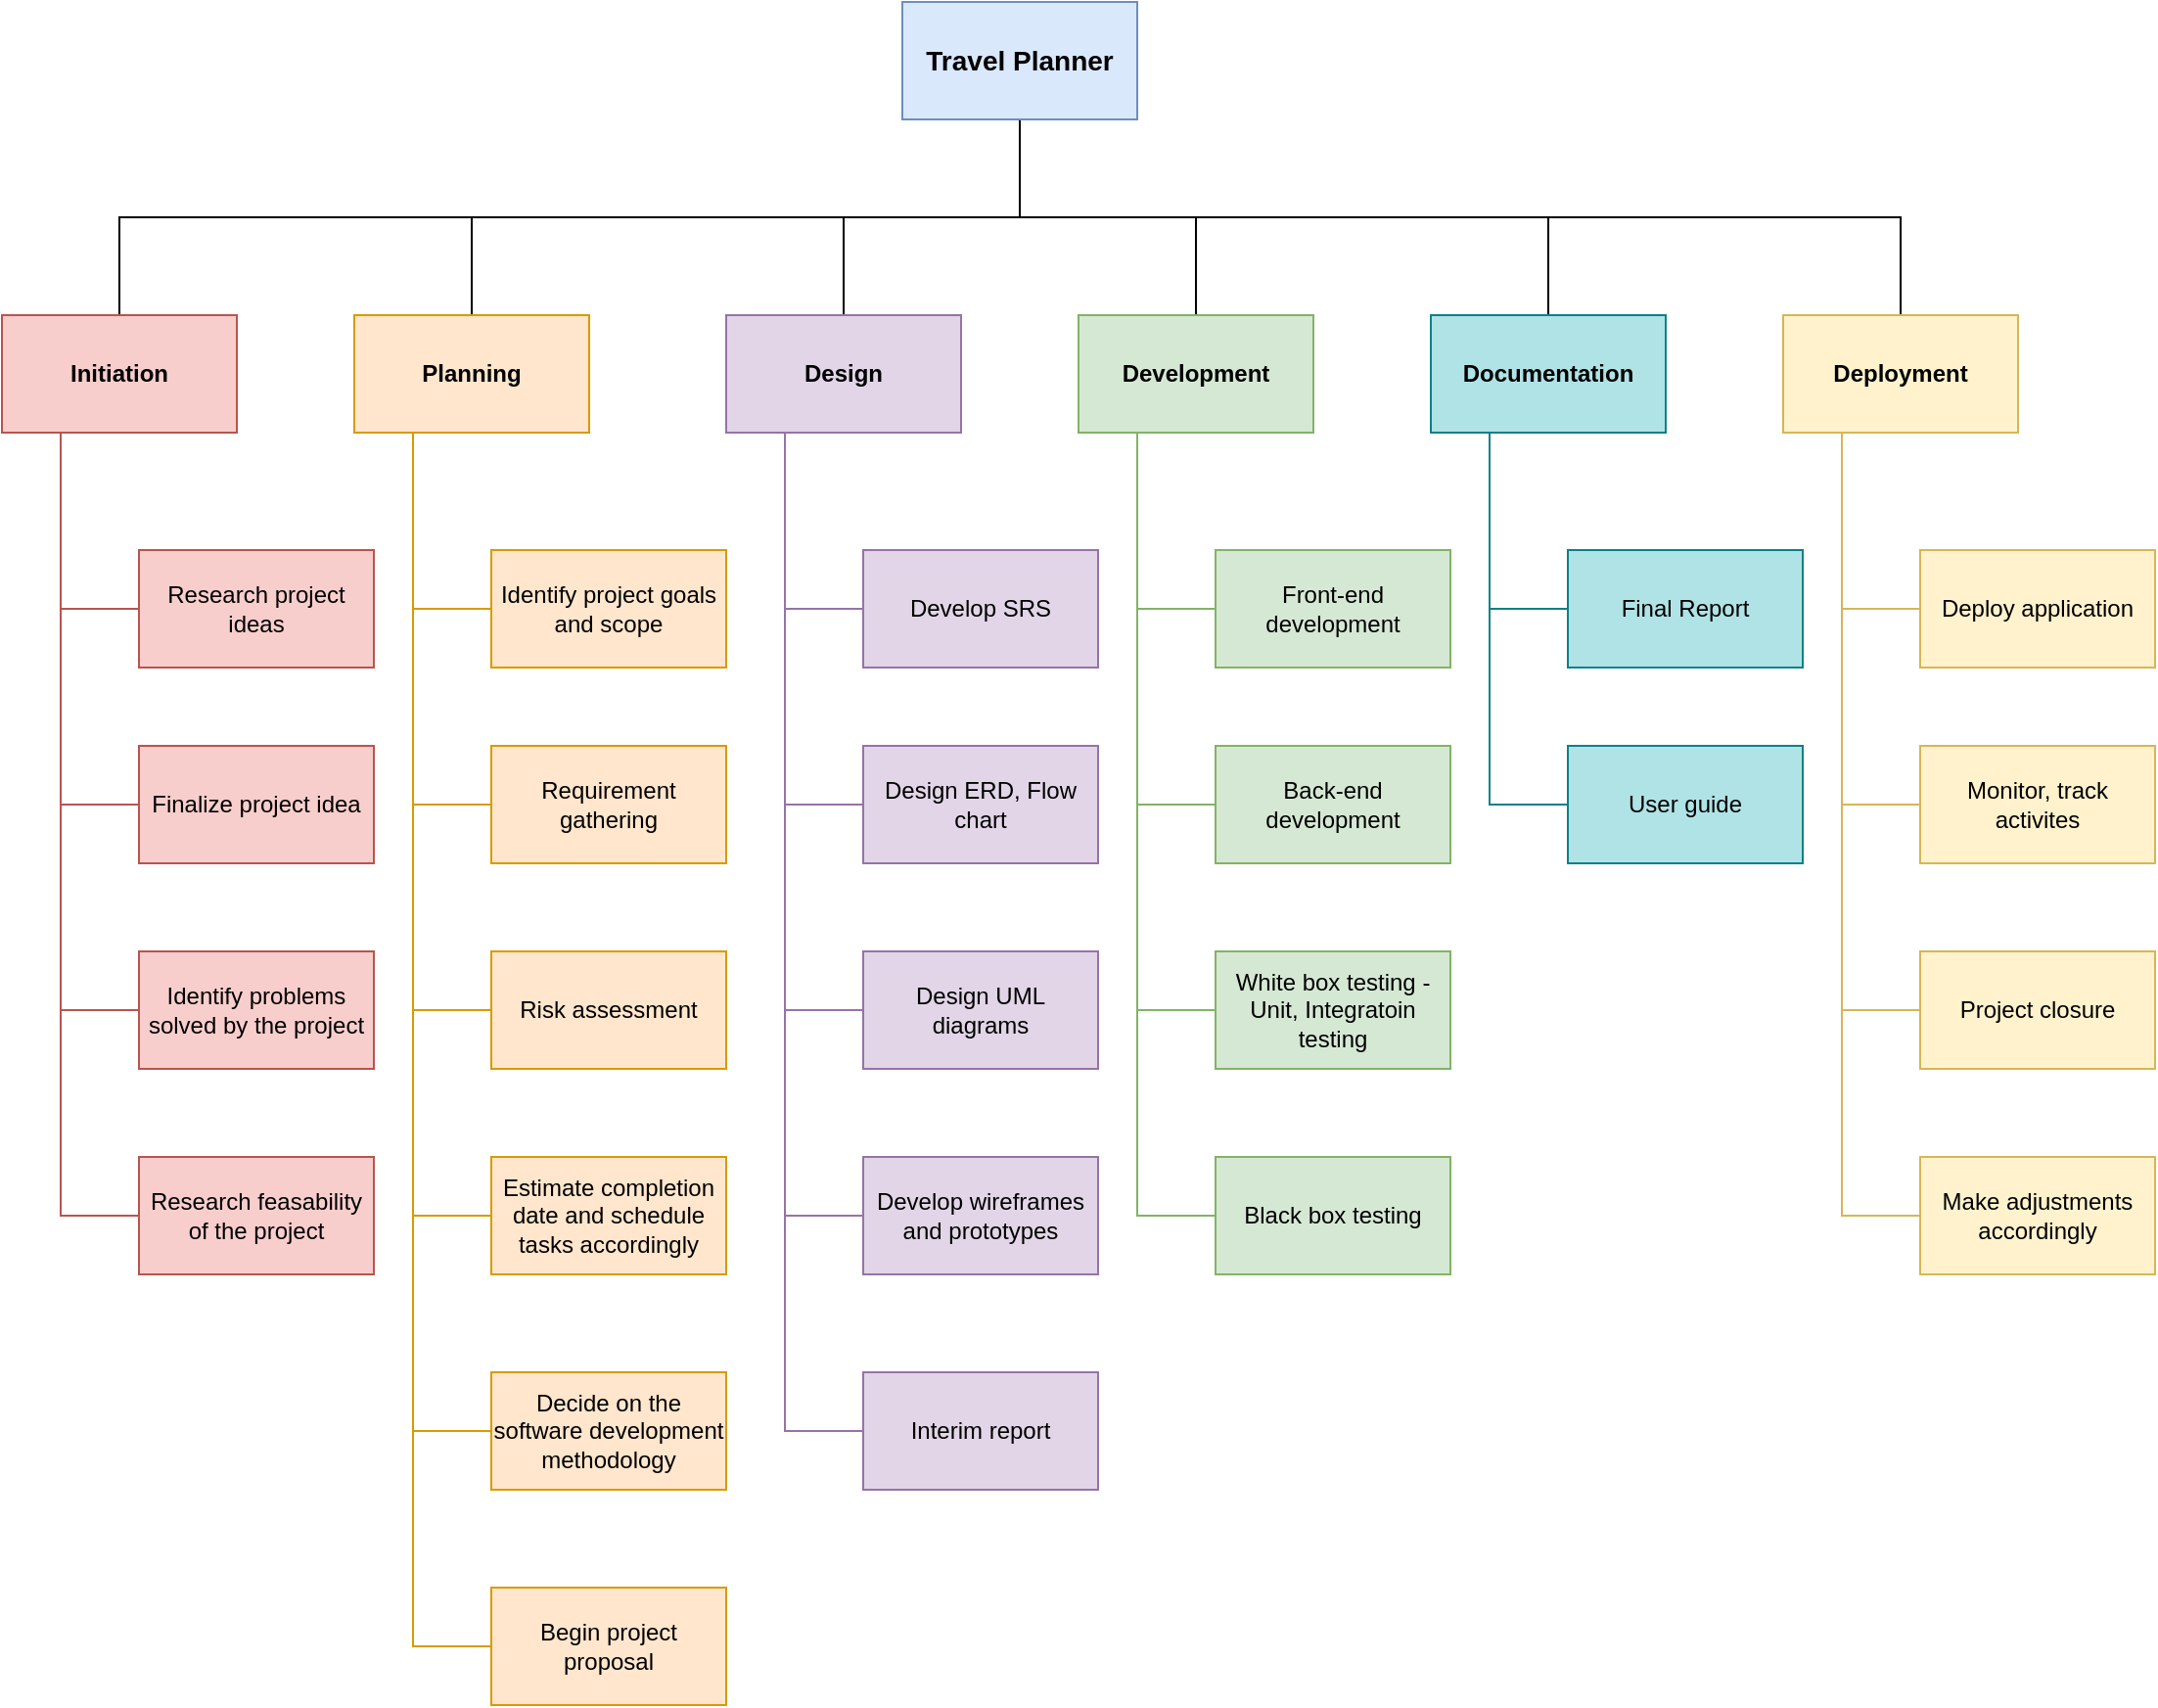 <mxfile version="22.0.2" type="device">
  <diagram name="Page-1" id="sKDGrgg-4e8HEx4262xj">
    <mxGraphModel dx="1467" dy="953" grid="1" gridSize="10" guides="1" tooltips="1" connect="1" arrows="1" fold="1" page="1" pageScale="1" pageWidth="827" pageHeight="1169" math="0" shadow="0">
      <root>
        <mxCell id="0" />
        <mxCell id="1" parent="0" />
        <mxCell id="LmtkI2Z2XZf2oRWt__9S-68" style="edgeStyle=orthogonalEdgeStyle;rounded=0;orthogonalLoop=1;jettySize=auto;html=1;exitX=0.5;exitY=1;exitDx=0;exitDy=0;entryX=0.5;entryY=0;entryDx=0;entryDy=0;endArrow=none;endFill=0;" edge="1" parent="1" source="eoe2bmUxkcTKK9iqaYhG-2" target="LmtkI2Z2XZf2oRWt__9S-43">
          <mxGeometry relative="1" as="geometry" />
        </mxCell>
        <mxCell id="LmtkI2Z2XZf2oRWt__9S-69" style="edgeStyle=orthogonalEdgeStyle;rounded=0;orthogonalLoop=1;jettySize=auto;html=1;exitX=0.5;exitY=1;exitDx=0;exitDy=0;entryX=0.5;entryY=0;entryDx=0;entryDy=0;endArrow=none;endFill=0;" edge="1" parent="1" source="eoe2bmUxkcTKK9iqaYhG-2" target="LmtkI2Z2XZf2oRWt__9S-50">
          <mxGeometry relative="1" as="geometry" />
        </mxCell>
        <mxCell id="LmtkI2Z2XZf2oRWt__9S-70" style="edgeStyle=orthogonalEdgeStyle;rounded=0;orthogonalLoop=1;jettySize=auto;html=1;exitX=0.5;exitY=1;exitDx=0;exitDy=0;entryX=0.5;entryY=0;entryDx=0;entryDy=0;endArrow=none;endFill=0;" edge="1" parent="1" source="eoe2bmUxkcTKK9iqaYhG-2" target="LmtkI2Z2XZf2oRWt__9S-57">
          <mxGeometry relative="1" as="geometry" />
        </mxCell>
        <mxCell id="LmtkI2Z2XZf2oRWt__9S-71" style="edgeStyle=orthogonalEdgeStyle;rounded=0;orthogonalLoop=1;jettySize=auto;html=1;exitX=0.5;exitY=1;exitDx=0;exitDy=0;endArrow=none;endFill=0;" edge="1" parent="1" source="eoe2bmUxkcTKK9iqaYhG-2" target="LmtkI2Z2XZf2oRWt__9S-35">
          <mxGeometry relative="1" as="geometry" />
        </mxCell>
        <mxCell id="LmtkI2Z2XZf2oRWt__9S-72" style="edgeStyle=orthogonalEdgeStyle;rounded=0;orthogonalLoop=1;jettySize=auto;html=1;exitX=0.5;exitY=1;exitDx=0;exitDy=0;entryX=0.5;entryY=0;entryDx=0;entryDy=0;endArrow=none;endFill=0;" edge="1" parent="1" source="eoe2bmUxkcTKK9iqaYhG-2" target="LmtkI2Z2XZf2oRWt__9S-8">
          <mxGeometry relative="1" as="geometry" />
        </mxCell>
        <mxCell id="LmtkI2Z2XZf2oRWt__9S-80" style="edgeStyle=orthogonalEdgeStyle;rounded=0;orthogonalLoop=1;jettySize=auto;html=1;exitX=0.5;exitY=1;exitDx=0;exitDy=0;entryX=0.5;entryY=0;entryDx=0;entryDy=0;endArrow=none;endFill=0;" edge="1" parent="1" source="eoe2bmUxkcTKK9iqaYhG-2" target="LmtkI2Z2XZf2oRWt__9S-76">
          <mxGeometry relative="1" as="geometry" />
        </mxCell>
        <mxCell id="eoe2bmUxkcTKK9iqaYhG-2" value="&lt;font style=&quot;font-size: 14px;&quot;&gt;&lt;b&gt;Travel Planner&lt;/b&gt;&lt;/font&gt;" style="rounded=0;whiteSpace=wrap;html=1;fillColor=#dae8fc;strokeColor=#6c8ebf;" parent="1" vertex="1">
          <mxGeometry x="470" y="40" width="120" height="60" as="geometry" />
        </mxCell>
        <mxCell id="LmtkI2Z2XZf2oRWt__9S-17" style="edgeStyle=orthogonalEdgeStyle;rounded=0;orthogonalLoop=1;jettySize=auto;html=1;exitX=0.25;exitY=1;exitDx=0;exitDy=0;entryX=0;entryY=0.5;entryDx=0;entryDy=0;endArrow=none;endFill=0;fillColor=#f8cecc;strokeColor=#b85450;" edge="1" parent="1" source="LmtkI2Z2XZf2oRWt__9S-8" target="LmtkI2Z2XZf2oRWt__9S-13">
          <mxGeometry relative="1" as="geometry" />
        </mxCell>
        <mxCell id="LmtkI2Z2XZf2oRWt__9S-98" style="edgeStyle=orthogonalEdgeStyle;rounded=0;orthogonalLoop=1;jettySize=auto;html=1;exitX=0.25;exitY=1;exitDx=0;exitDy=0;entryX=0;entryY=0.5;entryDx=0;entryDy=0;endArrow=none;endFill=0;fillColor=#f8cecc;strokeColor=#b85450;" edge="1" parent="1" source="LmtkI2Z2XZf2oRWt__9S-8" target="LmtkI2Z2XZf2oRWt__9S-97">
          <mxGeometry relative="1" as="geometry" />
        </mxCell>
        <mxCell id="LmtkI2Z2XZf2oRWt__9S-99" style="edgeStyle=orthogonalEdgeStyle;rounded=0;orthogonalLoop=1;jettySize=auto;html=1;exitX=0.25;exitY=1;exitDx=0;exitDy=0;entryX=0;entryY=0.5;entryDx=0;entryDy=0;endArrow=none;endFill=0;fillColor=#f8cecc;strokeColor=#b85450;" edge="1" parent="1" source="LmtkI2Z2XZf2oRWt__9S-8" target="LmtkI2Z2XZf2oRWt__9S-14">
          <mxGeometry relative="1" as="geometry" />
        </mxCell>
        <mxCell id="LmtkI2Z2XZf2oRWt__9S-100" style="edgeStyle=orthogonalEdgeStyle;rounded=0;orthogonalLoop=1;jettySize=auto;html=1;exitX=0.25;exitY=1;exitDx=0;exitDy=0;entryX=0;entryY=0.5;entryDx=0;entryDy=0;endArrow=none;endFill=0;fillColor=#f8cecc;strokeColor=#b85450;" edge="1" parent="1" source="LmtkI2Z2XZf2oRWt__9S-8" target="LmtkI2Z2XZf2oRWt__9S-96">
          <mxGeometry relative="1" as="geometry" />
        </mxCell>
        <mxCell id="LmtkI2Z2XZf2oRWt__9S-8" value="Initiation" style="whiteSpace=wrap;html=1;fillColor=#f8cecc;strokeColor=#b85450;fontStyle=1" vertex="1" parent="1">
          <mxGeometry x="10" y="200" width="120" height="60" as="geometry" />
        </mxCell>
        <mxCell id="LmtkI2Z2XZf2oRWt__9S-13" value="Research project ideas" style="whiteSpace=wrap;html=1;fillColor=#f8cecc;strokeColor=#b85450;" vertex="1" parent="1">
          <mxGeometry x="80" y="320" width="120" height="60" as="geometry" />
        </mxCell>
        <mxCell id="LmtkI2Z2XZf2oRWt__9S-14" value="Identify problems solved by the project" style="whiteSpace=wrap;html=1;fillColor=#f8cecc;strokeColor=#b85450;" vertex="1" parent="1">
          <mxGeometry x="80" y="525" width="120" height="60" as="geometry" />
        </mxCell>
        <mxCell id="LmtkI2Z2XZf2oRWt__9S-32" style="edgeStyle=orthogonalEdgeStyle;rounded=0;orthogonalLoop=1;jettySize=auto;html=1;exitX=0.25;exitY=1;exitDx=0;exitDy=0;entryX=0;entryY=0.5;entryDx=0;entryDy=0;endArrow=none;endFill=0;fillColor=#ffe6cc;strokeColor=#d79b00;" edge="1" source="LmtkI2Z2XZf2oRWt__9S-35" target="LmtkI2Z2XZf2oRWt__9S-36" parent="1">
          <mxGeometry relative="1" as="geometry" />
        </mxCell>
        <mxCell id="LmtkI2Z2XZf2oRWt__9S-33" style="edgeStyle=orthogonalEdgeStyle;rounded=0;orthogonalLoop=1;jettySize=auto;html=1;exitX=0.25;exitY=1;exitDx=0;exitDy=0;entryX=0;entryY=0.5;entryDx=0;entryDy=0;endArrow=none;endFill=0;fillColor=#ffe6cc;strokeColor=#d79b00;" edge="1" source="LmtkI2Z2XZf2oRWt__9S-35" target="LmtkI2Z2XZf2oRWt__9S-37" parent="1">
          <mxGeometry relative="1" as="geometry" />
        </mxCell>
        <mxCell id="LmtkI2Z2XZf2oRWt__9S-34" style="edgeStyle=orthogonalEdgeStyle;rounded=0;orthogonalLoop=1;jettySize=auto;html=1;exitX=0.25;exitY=1;exitDx=0;exitDy=0;entryX=0;entryY=0.5;entryDx=0;entryDy=0;endArrow=none;endFill=0;fillColor=#ffe6cc;strokeColor=#d79b00;" edge="1" source="LmtkI2Z2XZf2oRWt__9S-35" target="LmtkI2Z2XZf2oRWt__9S-38" parent="1">
          <mxGeometry relative="1" as="geometry" />
        </mxCell>
        <mxCell id="LmtkI2Z2XZf2oRWt__9S-82" style="edgeStyle=orthogonalEdgeStyle;rounded=0;orthogonalLoop=1;jettySize=auto;html=1;exitX=0.25;exitY=1;exitDx=0;exitDy=0;entryX=0;entryY=0.5;entryDx=0;entryDy=0;endArrow=none;endFill=0;fillColor=#ffe6cc;strokeColor=#d79b00;" edge="1" parent="1" source="LmtkI2Z2XZf2oRWt__9S-35" target="LmtkI2Z2XZf2oRWt__9S-81">
          <mxGeometry relative="1" as="geometry" />
        </mxCell>
        <mxCell id="LmtkI2Z2XZf2oRWt__9S-84" style="edgeStyle=orthogonalEdgeStyle;rounded=0;orthogonalLoop=1;jettySize=auto;html=1;exitX=0.25;exitY=1;exitDx=0;exitDy=0;entryX=0;entryY=0.5;entryDx=0;entryDy=0;endArrow=none;endFill=0;fillColor=#ffe6cc;strokeColor=#d79b00;" edge="1" parent="1" source="LmtkI2Z2XZf2oRWt__9S-35" target="LmtkI2Z2XZf2oRWt__9S-83">
          <mxGeometry relative="1" as="geometry" />
        </mxCell>
        <mxCell id="LmtkI2Z2XZf2oRWt__9S-92" style="edgeStyle=orthogonalEdgeStyle;rounded=0;orthogonalLoop=1;jettySize=auto;html=1;exitX=0.25;exitY=1;exitDx=0;exitDy=0;entryX=0;entryY=0.5;entryDx=0;entryDy=0;endArrow=none;endFill=0;fillColor=#ffe6cc;strokeColor=#d79b00;" edge="1" parent="1" source="LmtkI2Z2XZf2oRWt__9S-35" target="LmtkI2Z2XZf2oRWt__9S-91">
          <mxGeometry relative="1" as="geometry" />
        </mxCell>
        <mxCell id="LmtkI2Z2XZf2oRWt__9S-35" value="Planning" style="whiteSpace=wrap;html=1;fillColor=#ffe6cc;strokeColor=#d79b00;fontStyle=1" vertex="1" parent="1">
          <mxGeometry x="190" y="200" width="120" height="60" as="geometry" />
        </mxCell>
        <mxCell id="LmtkI2Z2XZf2oRWt__9S-36" value="Identify project goals and scope" style="whiteSpace=wrap;html=1;fillColor=#ffe6cc;strokeColor=#d79b00;" vertex="1" parent="1">
          <mxGeometry x="260" y="320" width="120" height="60" as="geometry" />
        </mxCell>
        <mxCell id="LmtkI2Z2XZf2oRWt__9S-37" value="Requirement gathering" style="whiteSpace=wrap;html=1;fillColor=#ffe6cc;strokeColor=#d79b00;" vertex="1" parent="1">
          <mxGeometry x="260" y="420" width="120" height="60" as="geometry" />
        </mxCell>
        <mxCell id="LmtkI2Z2XZf2oRWt__9S-38" value="Risk assessment" style="whiteSpace=wrap;html=1;fillColor=#ffe6cc;strokeColor=#d79b00;" vertex="1" parent="1">
          <mxGeometry x="260" y="525" width="120" height="60" as="geometry" />
        </mxCell>
        <mxCell id="LmtkI2Z2XZf2oRWt__9S-40" style="edgeStyle=orthogonalEdgeStyle;rounded=0;orthogonalLoop=1;jettySize=auto;html=1;exitX=0.25;exitY=1;exitDx=0;exitDy=0;entryX=0;entryY=0.5;entryDx=0;entryDy=0;endArrow=none;endFill=0;fillColor=#e1d5e7;strokeColor=#9673a6;" edge="1" parent="1" source="LmtkI2Z2XZf2oRWt__9S-43" target="LmtkI2Z2XZf2oRWt__9S-44">
          <mxGeometry relative="1" as="geometry" />
        </mxCell>
        <mxCell id="LmtkI2Z2XZf2oRWt__9S-41" style="edgeStyle=orthogonalEdgeStyle;rounded=0;orthogonalLoop=1;jettySize=auto;html=1;exitX=0.25;exitY=1;exitDx=0;exitDy=0;entryX=0;entryY=0.5;entryDx=0;entryDy=0;endArrow=none;endFill=0;fillColor=#e1d5e7;strokeColor=#9673a6;" edge="1" parent="1" source="LmtkI2Z2XZf2oRWt__9S-43" target="LmtkI2Z2XZf2oRWt__9S-45">
          <mxGeometry relative="1" as="geometry" />
        </mxCell>
        <mxCell id="LmtkI2Z2XZf2oRWt__9S-42" style="edgeStyle=orthogonalEdgeStyle;rounded=0;orthogonalLoop=1;jettySize=auto;html=1;exitX=0.25;exitY=1;exitDx=0;exitDy=0;entryX=0;entryY=0.5;entryDx=0;entryDy=0;endArrow=none;endFill=0;fillColor=#e1d5e7;strokeColor=#9673a6;" edge="1" parent="1" source="LmtkI2Z2XZf2oRWt__9S-43" target="LmtkI2Z2XZf2oRWt__9S-46">
          <mxGeometry relative="1" as="geometry" />
        </mxCell>
        <mxCell id="LmtkI2Z2XZf2oRWt__9S-102" style="edgeStyle=orthogonalEdgeStyle;rounded=0;orthogonalLoop=1;jettySize=auto;html=1;exitX=0.25;exitY=1;exitDx=0;exitDy=0;entryX=0;entryY=0.5;entryDx=0;entryDy=0;endArrow=none;endFill=0;fillColor=#e1d5e7;strokeColor=#9673a6;" edge="1" parent="1" source="LmtkI2Z2XZf2oRWt__9S-43" target="LmtkI2Z2XZf2oRWt__9S-101">
          <mxGeometry relative="1" as="geometry" />
        </mxCell>
        <mxCell id="LmtkI2Z2XZf2oRWt__9S-104" style="edgeStyle=orthogonalEdgeStyle;rounded=0;orthogonalLoop=1;jettySize=auto;html=1;exitX=0.25;exitY=1;exitDx=0;exitDy=0;entryX=0;entryY=0.5;entryDx=0;entryDy=0;endArrow=none;endFill=0;fillColor=#e1d5e7;strokeColor=#9673a6;" edge="1" parent="1" source="LmtkI2Z2XZf2oRWt__9S-43" target="LmtkI2Z2XZf2oRWt__9S-103">
          <mxGeometry relative="1" as="geometry" />
        </mxCell>
        <mxCell id="LmtkI2Z2XZf2oRWt__9S-43" value="Design" style="whiteSpace=wrap;html=1;fillColor=#e1d5e7;strokeColor=#9673a6;fontStyle=1" vertex="1" parent="1">
          <mxGeometry x="380" y="200" width="120" height="60" as="geometry" />
        </mxCell>
        <mxCell id="LmtkI2Z2XZf2oRWt__9S-44" value="Develop SRS" style="whiteSpace=wrap;html=1;fillColor=#e1d5e7;strokeColor=#9673a6;" vertex="1" parent="1">
          <mxGeometry x="450" y="320" width="120" height="60" as="geometry" />
        </mxCell>
        <mxCell id="LmtkI2Z2XZf2oRWt__9S-45" value="Design ERD, Flow chart" style="whiteSpace=wrap;html=1;fillColor=#e1d5e7;strokeColor=#9673a6;" vertex="1" parent="1">
          <mxGeometry x="450" y="420" width="120" height="60" as="geometry" />
        </mxCell>
        <mxCell id="LmtkI2Z2XZf2oRWt__9S-46" value="Design UML diagrams" style="whiteSpace=wrap;html=1;fillColor=#e1d5e7;strokeColor=#9673a6;" vertex="1" parent="1">
          <mxGeometry x="450" y="525" width="120" height="60" as="geometry" />
        </mxCell>
        <mxCell id="LmtkI2Z2XZf2oRWt__9S-47" style="edgeStyle=orthogonalEdgeStyle;rounded=0;orthogonalLoop=1;jettySize=auto;html=1;exitX=0.25;exitY=1;exitDx=0;exitDy=0;entryX=0;entryY=0.5;entryDx=0;entryDy=0;endArrow=none;endFill=0;fillColor=#d5e8d4;strokeColor=#82b366;" edge="1" parent="1" source="LmtkI2Z2XZf2oRWt__9S-50" target="LmtkI2Z2XZf2oRWt__9S-51">
          <mxGeometry relative="1" as="geometry" />
        </mxCell>
        <mxCell id="LmtkI2Z2XZf2oRWt__9S-48" style="edgeStyle=orthogonalEdgeStyle;rounded=0;orthogonalLoop=1;jettySize=auto;html=1;exitX=0.25;exitY=1;exitDx=0;exitDy=0;entryX=0;entryY=0.5;entryDx=0;entryDy=0;endArrow=none;endFill=0;fillColor=#d5e8d4;strokeColor=#82b366;" edge="1" parent="1" source="LmtkI2Z2XZf2oRWt__9S-50" target="LmtkI2Z2XZf2oRWt__9S-52">
          <mxGeometry relative="1" as="geometry" />
        </mxCell>
        <mxCell id="LmtkI2Z2XZf2oRWt__9S-49" style="edgeStyle=orthogonalEdgeStyle;rounded=0;orthogonalLoop=1;jettySize=auto;html=1;exitX=0.25;exitY=1;exitDx=0;exitDy=0;entryX=0;entryY=0.5;entryDx=0;entryDy=0;endArrow=none;endFill=0;fillColor=#d5e8d4;strokeColor=#82b366;" edge="1" parent="1" source="LmtkI2Z2XZf2oRWt__9S-50" target="LmtkI2Z2XZf2oRWt__9S-53">
          <mxGeometry relative="1" as="geometry" />
        </mxCell>
        <mxCell id="LmtkI2Z2XZf2oRWt__9S-88" style="edgeStyle=orthogonalEdgeStyle;rounded=0;orthogonalLoop=1;jettySize=auto;html=1;exitX=0.25;exitY=1;exitDx=0;exitDy=0;entryX=0;entryY=0.5;entryDx=0;entryDy=0;endArrow=none;endFill=0;fillColor=#d5e8d4;strokeColor=#82b366;" edge="1" parent="1" source="LmtkI2Z2XZf2oRWt__9S-50" target="LmtkI2Z2XZf2oRWt__9S-87">
          <mxGeometry relative="1" as="geometry" />
        </mxCell>
        <mxCell id="LmtkI2Z2XZf2oRWt__9S-50" value="Development" style="whiteSpace=wrap;html=1;fillColor=#d5e8d4;strokeColor=#82b366;fontStyle=1" vertex="1" parent="1">
          <mxGeometry x="560" y="200" width="120" height="60" as="geometry" />
        </mxCell>
        <mxCell id="LmtkI2Z2XZf2oRWt__9S-51" value="Front-end&lt;br&gt;development" style="whiteSpace=wrap;html=1;fillColor=#d5e8d4;strokeColor=#82b366;" vertex="1" parent="1">
          <mxGeometry x="630" y="320" width="120" height="60" as="geometry" />
        </mxCell>
        <mxCell id="LmtkI2Z2XZf2oRWt__9S-52" value="Back-end&lt;br style=&quot;border-color: var(--border-color);&quot;&gt;development" style="whiteSpace=wrap;html=1;fillColor=#d5e8d4;strokeColor=#82b366;" vertex="1" parent="1">
          <mxGeometry x="630" y="420" width="120" height="60" as="geometry" />
        </mxCell>
        <mxCell id="LmtkI2Z2XZf2oRWt__9S-53" value="White box testing - Unit, Integratoin testing" style="whiteSpace=wrap;html=1;fillColor=#d5e8d4;strokeColor=#82b366;" vertex="1" parent="1">
          <mxGeometry x="630" y="525" width="120" height="60" as="geometry" />
        </mxCell>
        <mxCell id="LmtkI2Z2XZf2oRWt__9S-54" style="edgeStyle=orthogonalEdgeStyle;rounded=0;orthogonalLoop=1;jettySize=auto;html=1;exitX=0.25;exitY=1;exitDx=0;exitDy=0;entryX=0;entryY=0.5;entryDx=0;entryDy=0;endArrow=none;endFill=0;fillColor=#b0e3e6;strokeColor=#0e8088;" edge="1" parent="1" source="LmtkI2Z2XZf2oRWt__9S-57" target="LmtkI2Z2XZf2oRWt__9S-58">
          <mxGeometry relative="1" as="geometry" />
        </mxCell>
        <mxCell id="LmtkI2Z2XZf2oRWt__9S-55" style="edgeStyle=orthogonalEdgeStyle;rounded=0;orthogonalLoop=1;jettySize=auto;html=1;exitX=0.25;exitY=1;exitDx=0;exitDy=0;entryX=0;entryY=0.5;entryDx=0;entryDy=0;endArrow=none;endFill=0;fillColor=#b0e3e6;strokeColor=#0e8088;" edge="1" parent="1" source="LmtkI2Z2XZf2oRWt__9S-57" target="LmtkI2Z2XZf2oRWt__9S-59">
          <mxGeometry relative="1" as="geometry" />
        </mxCell>
        <mxCell id="LmtkI2Z2XZf2oRWt__9S-57" value="Documentation" style="whiteSpace=wrap;html=1;fillColor=#b0e3e6;strokeColor=#0e8088;fontStyle=1" vertex="1" parent="1">
          <mxGeometry x="740" y="200" width="120" height="60" as="geometry" />
        </mxCell>
        <mxCell id="LmtkI2Z2XZf2oRWt__9S-58" value="Final Report" style="whiteSpace=wrap;html=1;fillColor=#b0e3e6;strokeColor=#0e8088;" vertex="1" parent="1">
          <mxGeometry x="810" y="320" width="120" height="60" as="geometry" />
        </mxCell>
        <mxCell id="LmtkI2Z2XZf2oRWt__9S-59" value="User guide" style="whiteSpace=wrap;html=1;fillColor=#b0e3e6;strokeColor=#0e8088;" vertex="1" parent="1">
          <mxGeometry x="810" y="420" width="120" height="60" as="geometry" />
        </mxCell>
        <mxCell id="LmtkI2Z2XZf2oRWt__9S-73" style="edgeStyle=orthogonalEdgeStyle;rounded=0;orthogonalLoop=1;jettySize=auto;html=1;exitX=0.25;exitY=1;exitDx=0;exitDy=0;entryX=0;entryY=0.5;entryDx=0;entryDy=0;endArrow=none;endFill=0;fillColor=#fff2cc;strokeColor=#d6b656;" edge="1" source="LmtkI2Z2XZf2oRWt__9S-76" target="LmtkI2Z2XZf2oRWt__9S-77" parent="1">
          <mxGeometry relative="1" as="geometry" />
        </mxCell>
        <mxCell id="LmtkI2Z2XZf2oRWt__9S-74" style="edgeStyle=orthogonalEdgeStyle;rounded=0;orthogonalLoop=1;jettySize=auto;html=1;exitX=0.25;exitY=1;exitDx=0;exitDy=0;entryX=0;entryY=0.5;entryDx=0;entryDy=0;endArrow=none;endFill=0;fillColor=#fff2cc;strokeColor=#d6b656;" edge="1" source="LmtkI2Z2XZf2oRWt__9S-76" target="LmtkI2Z2XZf2oRWt__9S-78" parent="1">
          <mxGeometry relative="1" as="geometry" />
        </mxCell>
        <mxCell id="LmtkI2Z2XZf2oRWt__9S-75" style="edgeStyle=orthogonalEdgeStyle;rounded=0;orthogonalLoop=1;jettySize=auto;html=1;exitX=0.25;exitY=1;exitDx=0;exitDy=0;entryX=0;entryY=0.5;entryDx=0;entryDy=0;endArrow=none;endFill=0;fillColor=#fff2cc;strokeColor=#d6b656;" edge="1" source="LmtkI2Z2XZf2oRWt__9S-76" target="LmtkI2Z2XZf2oRWt__9S-79" parent="1">
          <mxGeometry relative="1" as="geometry" />
        </mxCell>
        <mxCell id="LmtkI2Z2XZf2oRWt__9S-94" style="edgeStyle=orthogonalEdgeStyle;rounded=0;orthogonalLoop=1;jettySize=auto;html=1;exitX=0.25;exitY=1;exitDx=0;exitDy=0;entryX=0;entryY=0.5;entryDx=0;entryDy=0;endArrow=none;endFill=0;fillColor=#fff2cc;strokeColor=#d6b656;" edge="1" parent="1" source="LmtkI2Z2XZf2oRWt__9S-76" target="LmtkI2Z2XZf2oRWt__9S-93">
          <mxGeometry relative="1" as="geometry" />
        </mxCell>
        <mxCell id="LmtkI2Z2XZf2oRWt__9S-76" value="Deployment" style="whiteSpace=wrap;html=1;fillColor=#fff2cc;strokeColor=#d6b656;fontStyle=1" vertex="1" parent="1">
          <mxGeometry x="920" y="200" width="120" height="60" as="geometry" />
        </mxCell>
        <mxCell id="LmtkI2Z2XZf2oRWt__9S-77" value="Deploy application" style="whiteSpace=wrap;html=1;fillColor=#fff2cc;strokeColor=#d6b656;" vertex="1" parent="1">
          <mxGeometry x="990" y="320" width="120" height="60" as="geometry" />
        </mxCell>
        <mxCell id="LmtkI2Z2XZf2oRWt__9S-78" value="Monitor, track activites" style="whiteSpace=wrap;html=1;fillColor=#fff2cc;strokeColor=#d6b656;" vertex="1" parent="1">
          <mxGeometry x="990" y="420" width="120" height="60" as="geometry" />
        </mxCell>
        <mxCell id="LmtkI2Z2XZf2oRWt__9S-79" value="Project closure" style="whiteSpace=wrap;html=1;fillColor=#fff2cc;strokeColor=#d6b656;" vertex="1" parent="1">
          <mxGeometry x="990" y="525" width="120" height="60" as="geometry" />
        </mxCell>
        <mxCell id="LmtkI2Z2XZf2oRWt__9S-81" value="Estimate completion date and schedule tasks accordingly" style="whiteSpace=wrap;html=1;fillColor=#ffe6cc;strokeColor=#d79b00;" vertex="1" parent="1">
          <mxGeometry x="260" y="630" width="120" height="60" as="geometry" />
        </mxCell>
        <mxCell id="LmtkI2Z2XZf2oRWt__9S-83" value="Decide on the software development methodology" style="whiteSpace=wrap;html=1;fillColor=#ffe6cc;strokeColor=#d79b00;" vertex="1" parent="1">
          <mxGeometry x="260" y="740" width="120" height="60" as="geometry" />
        </mxCell>
        <mxCell id="LmtkI2Z2XZf2oRWt__9S-87" value="Black box testing" style="whiteSpace=wrap;html=1;fillColor=#d5e8d4;strokeColor=#82b366;" vertex="1" parent="1">
          <mxGeometry x="630" y="630" width="120" height="60" as="geometry" />
        </mxCell>
        <mxCell id="LmtkI2Z2XZf2oRWt__9S-91" value="Begin project proposal" style="whiteSpace=wrap;html=1;fillColor=#ffe6cc;strokeColor=#d79b00;" vertex="1" parent="1">
          <mxGeometry x="260" y="850" width="120" height="60" as="geometry" />
        </mxCell>
        <mxCell id="LmtkI2Z2XZf2oRWt__9S-93" value="Make adjustments accordingly" style="whiteSpace=wrap;html=1;fillColor=#fff2cc;strokeColor=#d6b656;" vertex="1" parent="1">
          <mxGeometry x="990" y="630" width="120" height="60" as="geometry" />
        </mxCell>
        <mxCell id="LmtkI2Z2XZf2oRWt__9S-96" value="Research feasability of the project" style="whiteSpace=wrap;html=1;fillColor=#f8cecc;strokeColor=#b85450;" vertex="1" parent="1">
          <mxGeometry x="80" y="630" width="120" height="60" as="geometry" />
        </mxCell>
        <mxCell id="LmtkI2Z2XZf2oRWt__9S-97" value="Finalize project idea" style="whiteSpace=wrap;html=1;fillColor=#f8cecc;strokeColor=#b85450;" vertex="1" parent="1">
          <mxGeometry x="80" y="420" width="120" height="60" as="geometry" />
        </mxCell>
        <mxCell id="LmtkI2Z2XZf2oRWt__9S-101" value="Develop wireframes and prototypes" style="whiteSpace=wrap;html=1;fillColor=#e1d5e7;strokeColor=#9673a6;" vertex="1" parent="1">
          <mxGeometry x="450" y="630" width="120" height="60" as="geometry" />
        </mxCell>
        <mxCell id="LmtkI2Z2XZf2oRWt__9S-103" value="Interim report" style="whiteSpace=wrap;html=1;fillColor=#e1d5e7;strokeColor=#9673a6;" vertex="1" parent="1">
          <mxGeometry x="450" y="740" width="120" height="60" as="geometry" />
        </mxCell>
      </root>
    </mxGraphModel>
  </diagram>
</mxfile>
